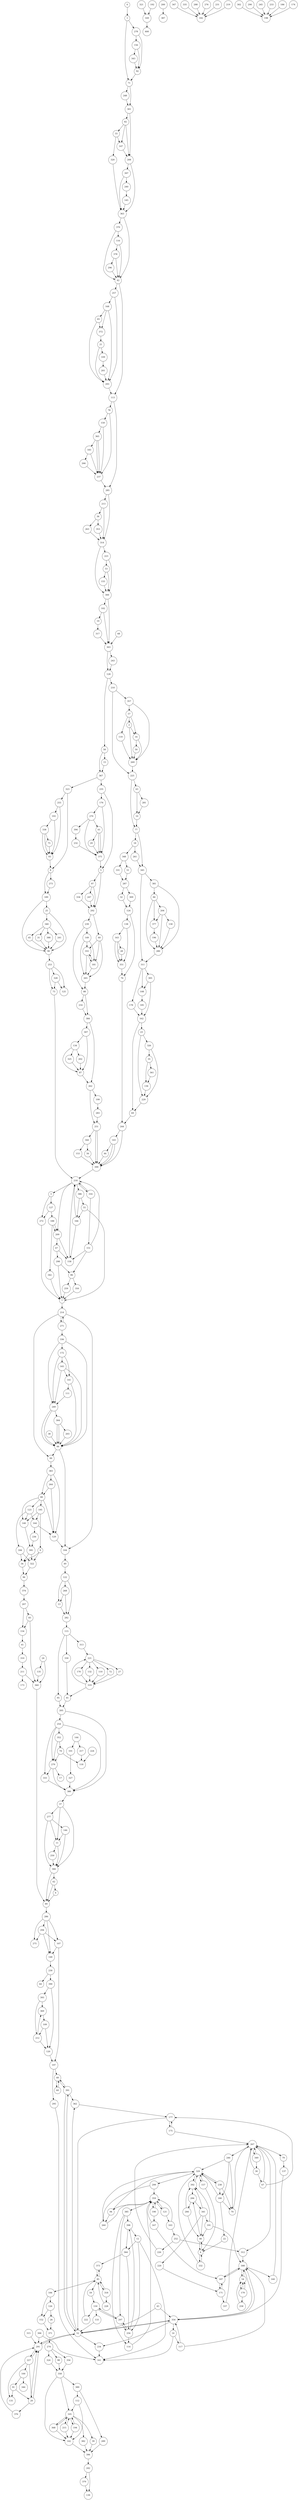 digraph {
  node [shape="circle"]
  "1" [style="fill:yellow"]
  "400" [style="fill:green; stroke:black; stroke-width:1"]
  "399" [style="fill:#DDD; stroke:black; stroke-width:1"]
  "398" [style="fill:#DDD; stroke:black; stroke-width:1"]
  "397" [style="fill:#DDD; stroke:black; stroke-width:1"]
  "396" [style="fill:#DDD; stroke:black; stroke-width:1"]
  "395" [style="fill:#DDD; stroke:black; stroke-width:1"]
  "394" [style="fill:#DDD; stroke:red; stroke-width:3"]
  "393" [style="fill:#DDD; stroke:black; stroke-width:1"]
  "392" [style="fill:#DDD; stroke:black; stroke-width:1"]
  "391" [style="fill:#DDD; stroke:black; stroke-width:1"]
  "390" [style="fill:#DDD; stroke:black; stroke-width:1"]
  "389" [style="fill:#DDD; stroke:purple; stroke-width:3"]
  "388" [style="fill:#DDD; stroke:black; stroke-width:1"]
  "387" [style="fill:orange; stroke:black; stroke-width:1"]
  "386" [style="fill:#DDD; stroke:black; stroke-width:1"]
  "385" [style="fill:#DDD; stroke:black; stroke-width:1"]
  "384" [style="fill:#DDD; stroke:black; stroke-width:1"]
  "383" [style="fill:#DDD; stroke:black; stroke-width:1"]
  "382" [style="fill:#DDD; stroke:black; stroke-width:1"]
  "381" [style="fill:#DDD; stroke:black; stroke-width:1"]
  "380" [style="fill:#DDD; stroke:black; stroke-width:1"]
  "379" [style="fill:#DDD; stroke:black; stroke-width:1"]
  "378" [style="fill:#DDD; stroke:black; stroke-width:1"]
  "377" [style="fill:#DDD; stroke:red; stroke-width:3"]
  "376" [style="fill:#DDD; stroke:black; stroke-width:1"]
  "375" [style="fill:#DDD; stroke:black; stroke-width:1"]
  "374" [style="fill:#DDD; stroke:black; stroke-width:1"]
  "373" [style="fill:#DDD; stroke:black; stroke-width:1"]
  "372" [style="fill:#DDD; stroke:red; stroke-width:3"]
  "371" [style="fill:#DDD; stroke:black; stroke-width:1"]
  "370" [style="fill:#DDD; stroke:black; stroke-width:1"]
  "369" [style="fill:#DDD; stroke:black; stroke-width:1"]
  "368" [style="fill:#DDD; stroke:black; stroke-width:1"]
  "367" [style="fill:#DDD; stroke:black; stroke-width:1"]
  "366" [style="fill:#DDD; stroke:black; stroke-width:1"]
  "365" [style="fill:#DDD; stroke:red; stroke-width:3"]
  "364" [style="fill:#DDD; stroke:black; stroke-width:1"]
  "363" [style="fill:#DDD; stroke:black; stroke-width:1"]
  "362" [style="fill:#DDD; stroke:black; stroke-width:1"]
  "361" [style="fill:#DDD; stroke:black; stroke-width:1"]
  "360" [style="fill:#DDD; stroke:black; stroke-width:1"]
  "359" [style="fill:#DDD; stroke:black; stroke-width:1"]
  "358" [style="fill:#DDD; stroke:black; stroke-width:1"]
  "357" [style="fill:#DDD; stroke:black; stroke-width:1"]
  "356" [style="fill:#DDD; stroke:black; stroke-width:1"]
  "355" [style="fill:#DDD; stroke:black; stroke-width:1"]
  "354" [style="fill:#DDD; stroke:black; stroke-width:1"]
  "353" [style="fill:#DDD; stroke:black; stroke-width:1"]
  "352" [style="fill:#DDD; stroke:black; stroke-width:1"]
  "351" [style="fill:#DDD; stroke:black; stroke-width:1"]
  "350" [style="fill:#DDD; stroke:red; stroke-width:3"]
  "349" [style="fill:#DDD; stroke:black; stroke-width:1"]
  "348" [style="fill:#DDD; stroke:black; stroke-width:1"]
  "347" [style="fill:#DDD; stroke:black; stroke-width:1"]
  "346" [style="fill:orange; stroke:black; stroke-width:1"]
  "345" [style="fill:#DDD; stroke:black; stroke-width:1"]
  "344" [style="fill:#DDD; stroke:black; stroke-width:1"]
  "343" [style="fill:#DDD; stroke:black; stroke-width:1"]
  "342" [style="fill:#DDD; stroke:black; stroke-width:1"]
  "341" [style="fill:#DDD; stroke:black; stroke-width:1"]
  "340" [style="fill:#DDD; stroke:black; stroke-width:1"]
  "339" [style="fill:#DDD; stroke:black; stroke-width:1"]
  "338" [style="fill:#DDD; stroke:red; stroke-width:3"]
  "337" [style="fill:#DDD; stroke:black; stroke-width:1"]
  "336" [style="fill:#DDD; stroke:black; stroke-width:1"]
  "335" [style="fill:#DDD; stroke:black; stroke-width:1"]
  "334" [style="fill:#DDD; stroke:black; stroke-width:1"]
  "333" [style="fill:#DDD; stroke:red; stroke-width:3"]
  "332" [style="fill:#DDD; stroke:black; stroke-width:1"]
  "331" [style="fill:#DDD; stroke:red; stroke-width:3"]
  "330" [style="fill:#DDD; stroke:black; stroke-width:1"]
  "329" [style="fill:#DDD; stroke:black; stroke-width:1"]
  "328" [style="fill:#DDD; stroke:black; stroke-width:1"]
  "327" [style="fill:#DDD; stroke:black; stroke-width:1"]
  "326" [style="fill:#DDD; stroke:black; stroke-width:1"]
  "325" [style="fill:#DDD; stroke:black; stroke-width:1"]
  "324" [style="fill:#DDD; stroke:black; stroke-width:1"]
  "323" [style="fill:#DDD; stroke:black; stroke-width:1"]
  "322" [style="fill:#DDD; stroke:black; stroke-width:1"]
  "321" [style="fill:#DDD; stroke:black; stroke-width:1"]
  "320" [style="fill:#DDD; stroke:black; stroke-width:1"]
  "319" [style="fill:#DDD; stroke:black; stroke-width:1"]
  "318" [style="fill:#DDD; stroke:black; stroke-width:1"]
  "317" [style="fill:#DDD; stroke:black; stroke-width:1"]
  "316" [style="fill:#DDD; stroke:black; stroke-width:1"]
  "315" [style="fill:#DDD; stroke:black; stroke-width:1"]
  "314" [style="fill:#DDD; stroke:black; stroke-width:1"]
  "313" [style="fill:#DDD; stroke:black; stroke-width:1"]
  "312" [style="fill:#DDD; stroke:black; stroke-width:1"]
  "311" [style="fill:#DDD; stroke:black; stroke-width:1"]
  "310" [style="fill:#DDD; stroke:black; stroke-width:1"]
  "309" [style="fill:#DDD; stroke:red; stroke-width:3"]
  "308" [style="fill:#DDD; stroke:black; stroke-width:1"]
  "307" [style="fill:#DDD; stroke:black; stroke-width:1"]
  "306" [style="fill:#DDD; stroke:black; stroke-width:1"]
  "305" [style="fill:#DDD; stroke:purple; stroke-width:3"]
  "304" [style="fill:#DDD; stroke:red; stroke-width:3"]
  "303" [style="fill:#DDD; stroke:black; stroke-width:1"]
  "302" [style="fill:#DDD; stroke:black; stroke-width:1"]
  "301" [style="fill:#DDD; stroke:black; stroke-width:1"]
  "300" [style="fill:#DDD; stroke:black; stroke-width:1"]
  "299" [style="fill:#DDD; stroke:black; stroke-width:1"]
  "298" [style="fill:#DDD; stroke:black; stroke-width:1"]
  "297" [style="fill:#DDD; stroke:black; stroke-width:1"]
  "296" [style="fill:#DDD; stroke:black; stroke-width:1"]
  "295" [style="fill:#DDD; stroke:black; stroke-width:1"]
  "294" [style="fill:#DDD; stroke:black; stroke-width:1"]
  "293" [style="fill:#DDD; stroke:black; stroke-width:1"]
  "292" [style="fill:#DDD; stroke:black; stroke-width:1"]
  "291" [style="fill:#DDD; stroke:black; stroke-width:1"]
  "290" [style="fill:#DDD; stroke:black; stroke-width:1"]
  "289" [style="fill:#DDD; stroke:red; stroke-width:3"]
  "288" [style="fill:#DDD; stroke:black; stroke-width:1"]
  "287" [style="fill:#DDD; stroke:black; stroke-width:1"]
  "286" [style="fill:#DDD; stroke:black; stroke-width:1"]
  "285" [style="fill:#DDD; stroke:black; stroke-width:1"]
  "284" [style="fill:#DDD; stroke:black; stroke-width:1"]
  "283" [style="fill:#DDD; stroke:black; stroke-width:1"]
  "282" [style="fill:#DDD; stroke:red; stroke-width:3"]
  "281" [style="fill:#DDD; stroke:black; stroke-width:1"]
  "280" [style="fill:#DDD; stroke:black; stroke-width:1"]
  "279" [style="fill:#DDD; stroke:black; stroke-width:1"]
  "278" [style="fill:#DDD; stroke:black; stroke-width:1"]
  "277" [style="fill:#DDD; stroke:black; stroke-width:1"]
  "276" [style="fill:#DDD; stroke:black; stroke-width:1"]
  "275" [style="fill:orange; stroke:black; stroke-width:1"]
  "274" [style="fill:#DDD; stroke:black; stroke-width:1"]
  "273" [style="fill:#DDD; stroke:black; stroke-width:1"]
  "272" [style="fill:#DDD; stroke:black; stroke-width:1"]
  "271" [style="fill:#DDD; stroke:black; stroke-width:1"]
  "270" [style="fill:#DDD; stroke:black; stroke-width:1"]
  "269" [style="fill:#DDD; stroke:black; stroke-width:1"]
  "268" [style="fill:#DDD; stroke:black; stroke-width:1"]
  "267" [style="fill:#DDD; stroke:black; stroke-width:1"]
  "266" [style="fill:#DDD; stroke:black; stroke-width:1"]
  "265" [style="fill:#DDD; stroke:black; stroke-width:1"]
  "264" [style="fill:#DDD; stroke:black; stroke-width:1"]
  "263" [style="fill:#DDD; stroke:black; stroke-width:1"]
  "262" [style="fill:#DDD; stroke:black; stroke-width:1"]
  "261" [style="fill:#DDD; stroke:black; stroke-width:1"]
  "260" [style="fill:#DDD; stroke:black; stroke-width:1"]
  "259" [style="fill:#DDD; stroke:black; stroke-width:1"]
  "258" [style="fill:#DDD; stroke:black; stroke-width:1"]
  "257" [style="fill:#DDD; stroke:black; stroke-width:1"]
  "256" [style="fill:#DDD; stroke:black; stroke-width:1"]
  "255" [style="fill:#DDD; stroke:black; stroke-width:1"]
  "254" [style="fill:#DDD; stroke:black; stroke-width:1"]
  "253" [style="fill:#DDD; stroke:black; stroke-width:1"]
  "252" [style="fill:#DDD; stroke:black; stroke-width:1"]
  "251" [style="fill:#DDD; stroke:red; stroke-width:3"]
  "250" [style="fill:#DDD; stroke:black; stroke-width:1"]
  "249" [style="fill:#DDD; stroke:red; stroke-width:3"]
  "248" [style="fill:#DDD; stroke:red; stroke-width:3"]
  "247" [style="fill:#DDD; stroke:black; stroke-width:1"]
  "246" [style="fill:#DDD; stroke:black; stroke-width:1"]
  "245" [style="fill:#DDD; stroke:black; stroke-width:1"]
  "244" [style="fill:#DDD; stroke:black; stroke-width:1"]
  "243" [style="fill:#DDD; stroke:black; stroke-width:1"]
  "242" [style="fill:#DDD; stroke:black; stroke-width:1"]
  "241" [style="fill:#DDD; stroke:black; stroke-width:1"]
  "240" [style="fill:#DDD; stroke:red; stroke-width:3"]
  "239" [style="fill:#DDD; stroke:black; stroke-width:1"]
  "238" [style="fill:#DDD; stroke:black; stroke-width:1"]
  "237" [style="fill:#DDD; stroke:black; stroke-width:1"]
  "236" [style="fill:#DDD; stroke:red; stroke-width:3"]
  "235" [style="fill:#DDD; stroke:black; stroke-width:1"]
  "234" [style="fill:#DDD; stroke:black; stroke-width:1"]
  "233" [style="fill:#DDD; stroke:black; stroke-width:1"]
  "232" [style="fill:#DDD; stroke:black; stroke-width:1"]
  "231" [style="fill:#DDD; stroke:black; stroke-width:1"]
  "230" [style="fill:#DDD; stroke:red; stroke-width:3"]
  "229" [style="fill:#DDD; stroke:black; stroke-width:1"]
  "228" [style="fill:#DDD; stroke:black; stroke-width:1"]
  "227" [style="fill:#DDD; stroke:black; stroke-width:1"]
  "226" [style="fill:#DDD; stroke:black; stroke-width:1"]
  "225" [style="fill:#DDD; stroke:black; stroke-width:1"]
  "224" [style="fill:#DDD; stroke:black; stroke-width:1"]
  "223" [style="fill:#DDD; stroke:black; stroke-width:1"]
  "222" [style="fill:#DDD; stroke:black; stroke-width:1"]
  "221" [style="fill:#DDD; stroke:black; stroke-width:1"]
  "220" [style="fill:#DDD; stroke:black; stroke-width:1"]
  "219" [style="fill:#DDD; stroke:black; stroke-width:1"]
  "218" [style="fill:#DDD; stroke:black; stroke-width:1"]
  "217" [style="fill:#DDD; stroke:black; stroke-width:1"]
  "216" [style="fill:#DDD; stroke:black; stroke-width:1"]
  "215" [style="fill:#DDD; stroke:black; stroke-width:1"]
  "214" [style="fill:#DDD; stroke:black; stroke-width:1"]
  "213" [style="fill:#DDD; stroke:black; stroke-width:1"]
  "212" [style="fill:#DDD; stroke:black; stroke-width:1"]
  "211" [style="fill:#DDD; stroke:black; stroke-width:1"]
  "210" [style="fill:#DDD; stroke:black; stroke-width:1"]
  "209" [style="fill:#DDD; stroke:black; stroke-width:1"]
  "208" [style="fill:#DDD; stroke:black; stroke-width:1"]
  "207" [style="fill:#DDD; stroke:black; stroke-width:1"]
  "206" [style="fill:#DDD; stroke:black; stroke-width:1"]
  "205" [style="fill:#DDD; stroke:black; stroke-width:1"]
  "204" [style="fill:#DDD; stroke:black; stroke-width:1"]
  "203" [style="fill:#DDD; stroke:black; stroke-width:1"]
  "202" [style="fill:#DDD; stroke:black; stroke-width:1"]
  "201" [style="fill:#DDD; stroke:black; stroke-width:1"]
  "200" [style="fill:#DDD; stroke:black; stroke-width:1"]
  "199" [style="fill:#DDD; stroke:red; stroke-width:3"]
  "198" [style="fill:orange; stroke:black; stroke-width:1"]
  "197" [style="fill:#DDD; stroke:black; stroke-width:1"]
  "196" [style="fill:#DDD; stroke:black; stroke-width:1"]
  "195" [style="fill:#DDD; stroke:black; stroke-width:1"]
  "194" [style="fill:#DDD; stroke:black; stroke-width:1"]
  "193" [style="fill:#DDD; stroke:black; stroke-width:1"]
  "192" [style="fill:#DDD; stroke:black; stroke-width:1"]
  "191" [style="fill:#DDD; stroke:black; stroke-width:1"]
  "190" [style="fill:#DDD; stroke:black; stroke-width:1"]
  "189" [style="fill:#DDD; stroke:black; stroke-width:1"]
  "188" [style="fill:#DDD; stroke:red; stroke-width:3"]
  "187" [style="fill:#DDD; stroke:black; stroke-width:1"]
  "186" [style="fill:#DDD; stroke:black; stroke-width:1"]
  "185" [style="fill:#DDD; stroke:black; stroke-width:1"]
  "184" [style="fill:#DDD; stroke:black; stroke-width:1"]
  "183" [style="fill:#DDD; stroke:black; stroke-width:1"]
  "182" [style="fill:orange; stroke:black; stroke-width:1"]
  "181" [style="fill:#DDD; stroke:black; stroke-width:1"]
  "180" [style="fill:#DDD; stroke:black; stroke-width:1"]
  "179" [style="fill:#DDD; stroke:red; stroke-width:3"]
  "178" [style="fill:#DDD; stroke:black; stroke-width:1"]
  "177" [style="fill:#DDD; stroke:black; stroke-width:1"]
  "176" [style="fill:#DDD; stroke:black; stroke-width:1"]
  "175" [style="fill:#DDD; stroke:black; stroke-width:1"]
  "174" [style="fill:#DDD; stroke:black; stroke-width:1"]
  "173" [style="fill:orange; stroke:black; stroke-width:1"]
  "172" [style="fill:#DDD; stroke:black; stroke-width:1"]
  "171" [style="fill:#DDD; stroke:black; stroke-width:1"]
  "170" [style="fill:#DDD; stroke:black; stroke-width:1"]
  "169" [style="fill:#DDD; stroke:black; stroke-width:1"]
  "168" [style="fill:#DDD; stroke:black; stroke-width:1"]
  "167" [style="fill:#DDD; stroke:black; stroke-width:1"]
  "166" [style="fill:#DDD; stroke:black; stroke-width:1"]
  "165" [style="fill:#DDD; stroke:black; stroke-width:1"]
  "164" [style="fill:#DDD; stroke:black; stroke-width:1"]
  "163" [style="fill:#DDD; stroke:red; stroke-width:3"]
  "162" [style="fill:#DDD; stroke:black; stroke-width:1"]
  "161" [style="fill:orange; stroke:red; stroke-width:3"]
  "160" [style="fill:#DDD; stroke:black; stroke-width:1"]
  "159" [style="fill:#DDD; stroke:purple; stroke-width:3"]
  "158" [style="fill:#DDD; stroke:red; stroke-width:3"]
  "157" [style="fill:#DDD; stroke:black; stroke-width:1"]
  "156" [style="fill:#DDD; stroke:black; stroke-width:1"]
  "155" [style="fill:#DDD; stroke:black; stroke-width:1"]
  "154" [style="fill:#DDD; stroke:black; stroke-width:1"]
  "153" [style="fill:#DDD; stroke:black; stroke-width:1"]
  "152" [style="fill:#DDD; stroke:red; stroke-width:3"]
  "151" [style="fill:#DDD; stroke:black; stroke-width:1"]
  "150" [style="fill:#DDD; stroke:black; stroke-width:1"]
  "149" [style="fill:#DDD; stroke:black; stroke-width:1"]
  "148" [style="fill:#DDD; stroke:black; stroke-width:1"]
  "147" [style="fill:#DDD; stroke:black; stroke-width:1"]
  "146" [style="fill:#DDD; stroke:black; stroke-width:1"]
  "145" [style="fill:#DDD; stroke:black; stroke-width:1"]
  "144" [style="fill:#DDD; stroke:purple; stroke-width:3"]
  "143" [style="fill:#DDD; stroke:red; stroke-width:3"]
  "142" [style="fill:#DDD; stroke:red; stroke-width:3"]
  "141" [style="fill:#DDD; stroke:black; stroke-width:1"]
  "140" [style="fill:#DDD; stroke:red; stroke-width:3"]
  "139" [style="fill:orange; stroke:black; stroke-width:1"]
  "138" [style="fill:#DDD; stroke:black; stroke-width:1"]
  "137" [style="fill:#DDD; stroke:black; stroke-width:1"]
  "136" [style="fill:#DDD; stroke:black; stroke-width:1"]
  "135" [style="fill:#DDD; stroke:black; stroke-width:1"]
  "134" [style="fill:#DDD; stroke:black; stroke-width:1"]
  "133" [style="fill:#DDD; stroke:black; stroke-width:1"]
  "132" [style="fill:#DDD; stroke:black; stroke-width:1"]
  "131" [style="fill:orange; stroke:black; stroke-width:1"]
  "130" [style="fill:#DDD; stroke:black; stroke-width:1"]
  "129" [style="fill:#DDD; stroke:black; stroke-width:1"]
  "128" [style="fill:#DDD; stroke:black; stroke-width:1"]
  "127" [style="fill:#DDD; stroke:black; stroke-width:1"]
  "126" [style="fill:#DDD; stroke:black; stroke-width:1"]
  "125" [style="fill:orange; stroke:black; stroke-width:1"]
  "124" [style="fill:#DDD; stroke:black; stroke-width:1"]
  "123" [style="fill:#DDD; stroke:black; stroke-width:1"]
  "122" [style="fill:#DDD; stroke:black; stroke-width:1"]
  "121" [style="fill:#DDD; stroke:black; stroke-width:1"]
  "120" [style="fill:#DDD; stroke:black; stroke-width:1"]
  "119" [style="fill:#DDD; stroke:black; stroke-width:1"]
  "118" [style="fill:orange; stroke:black; stroke-width:1"]
  "117" [style="fill:#DDD; stroke:black; stroke-width:1"]
  "116" [style="fill:#DDD; stroke:red; stroke-width:3"]
  "115" [style="fill:#DDD; stroke:black; stroke-width:1"]
  "114" [style="fill:#DDD; stroke:black; stroke-width:1"]
  "113" [style="fill:#DDD; stroke:black; stroke-width:1"]
  "112" [style="fill:#DDD; stroke:black; stroke-width:1"]
  "111" [style="fill:#DDD; stroke:black; stroke-width:1"]
  "110" [style="fill:#DDD; stroke:black; stroke-width:1"]
  "109" [style="fill:#DDD; stroke:black; stroke-width:1"]
  "108" [style="fill:#DDD; stroke:red; stroke-width:3"]
  "107" [style="fill:#DDD; stroke:black; stroke-width:1"]
  "106" [style="fill:#DDD; stroke:black; stroke-width:1"]
  "105" [style="fill:#DDD; stroke:black; stroke-width:1"]
  "104" [style="fill:#DDD; stroke:black; stroke-width:1"]
  "103" [style="fill:#DDD; stroke:black; stroke-width:1"]
  "102" [style="fill:#DDD; stroke:black; stroke-width:1"]
  "101" [style="fill:#DDD; stroke:black; stroke-width:1"]
  "100" [style="fill:#DDD; stroke:black; stroke-width:1"]
  "99" [style="fill:#DDD; stroke:black; stroke-width:1"]
  "98" [style="fill:#DDD; stroke:black; stroke-width:1"]
  "97" [style="fill:#DDD; stroke:black; stroke-width:1"]
  "96" [style="fill:#DDD; stroke:black; stroke-width:1"]
  "95" [style="fill:#DDD; stroke:black; stroke-width:1"]
  "94" [style="fill:#DDD; stroke:black; stroke-width:1"]
  "93" [style="fill:#DDD; stroke:black; stroke-width:1"]
  "92" [style="fill:#DDD; stroke:black; stroke-width:1"]
  "91" [style="fill:#DDD; stroke:purple; stroke-width:3"]
  "90" [style="fill:#DDD; stroke:black; stroke-width:1"]
  "89" [style="fill:#DDD; stroke:black; stroke-width:1"]
  "88" [style="fill:#DDD; stroke:black; stroke-width:1"]
  "87" [style="fill:#DDD; stroke:black; stroke-width:1"]
  "86" [style="fill:#DDD; stroke:red; stroke-width:3"]
  "85" [style="fill:#DDD; stroke:black; stroke-width:1"]
  "84" [style="fill:#DDD; stroke:black; stroke-width:1"]
  "83" [style="fill:#DDD; stroke:purple; stroke-width:3"]
  "82" [style="fill:#DDD; stroke:purple; stroke-width:3"]
  "81" [style="fill:#DDD; stroke:black; stroke-width:1"]
  "80" [style="fill:#DDD; stroke:black; stroke-width:1"]
  "79" [style="fill:#DDD; stroke:black; stroke-width:1"]
  "78" [style="fill:#DDD; stroke:black; stroke-width:1"]
  "77" [style="fill:#DDD; stroke:black; stroke-width:1"]
  "76" [style="fill:#DDD; stroke:black; stroke-width:1"]
  "75" [style="fill:#DDD; stroke:black; stroke-width:1"]
  "74" [style="fill:#DDD; stroke:purple; stroke-width:3"]
  "73" [style="fill:#DDD; stroke:black; stroke-width:1"]
  "72" [style="fill:#DDD; stroke:black; stroke-width:1"]
  "71" [style="fill:#DDD; stroke:purple; stroke-width:3"]
  "70" [style="fill:#DDD; stroke:black; stroke-width:1"]
  "69" [style="fill:#DDD; stroke:black; stroke-width:1"]
  "68" [style="fill:#DDD; stroke:black; stroke-width:1"]
  "67" [style="fill:#DDD; stroke:black; stroke-width:1"]
  "66" [style="fill:#DDD; stroke:black; stroke-width:1"]
  "65" [style="fill:#DDD; stroke:black; stroke-width:1"]
  "64" [style="fill:orange; stroke:black; stroke-width:1"]
  "63" [style="fill:#DDD; stroke:black; stroke-width:1"]
  "62" [style="fill:#DDD; stroke:black; stroke-width:1"]
  "61" [style="fill:#DDD; stroke:red; stroke-width:3"]
  "60" [style="fill:#DDD; stroke:black; stroke-width:1"]
  "59" [style="fill:#DDD; stroke:black; stroke-width:1"]
  "58" [style="fill:#DDD; stroke:black; stroke-width:1"]
  "57" [style="fill:#DDD; stroke:black; stroke-width:1"]
  "56" [style="fill:#DDD; stroke:black; stroke-width:1"]
  "55" [style="fill:#DDD; stroke:black; stroke-width:1"]
  "54" [style="fill:#DDD; stroke:black; stroke-width:1"]
  "53" [style="fill:#DDD; stroke:black; stroke-width:1"]
  "52" [style="fill:#DDD; stroke:black; stroke-width:1"]
  "51" [style="fill:#DDD; stroke:black; stroke-width:1"]
  "50" [style="fill:#DDD; stroke:black; stroke-width:1"]
  "49" [style="fill:#DDD; stroke:black; stroke-width:1"]
  "48" [style="fill:#DDD; stroke:black; stroke-width:1"]
  "47" [style="fill:#DDD; stroke:black; stroke-width:1"]
  "46" [style="fill:#DDD; stroke:black; stroke-width:1"]
  "45" [style="fill:#DDD; stroke:black; stroke-width:1"]
  "44" [style="fill:#DDD; stroke:black; stroke-width:1"]
  "43" [style="fill:#DDD; stroke:black; stroke-width:1"]
  "42" [style="fill:#DDD; stroke:black; stroke-width:1"]
  "41" [style="fill:#DDD; stroke:red; stroke-width:3"]
  "40" [style="fill:#DDD; stroke:black; stroke-width:1"]
  "39" [style="fill:#DDD; stroke:red; stroke-width:3"]
  "38" [style="fill:#DDD; stroke:black; stroke-width:1"]
  "37" [style="fill:#DDD; stroke:black; stroke-width:1"]
  "36" [style="fill:#DDD; stroke:black; stroke-width:1"]
  "35" [style="fill:#DDD; stroke:black; stroke-width:1"]
  "34" [style="fill:#DDD; stroke:black; stroke-width:1"]
  "33" [style="fill:#DDD; stroke:red; stroke-width:3"]
  "32" [style="fill:#DDD; stroke:black; stroke-width:1"]
  "31" [style="fill:#DDD; stroke:black; stroke-width:1"]
  "30" [style="fill:#DDD; stroke:black; stroke-width:1"]
  "29" [style="fill:#DDD; stroke:black; stroke-width:1"]
  "28" [style="fill:#DDD; stroke:black; stroke-width:1"]
  "27" [style="fill:#DDD; stroke:black; stroke-width:1"]
  "26" [style="fill:#DDD; stroke:black; stroke-width:1"]
  "25" [style="fill:#DDD; stroke:black; stroke-width:1"]
  "24" [style="fill:#DDD; stroke:black; stroke-width:1"]
  "23" [style="fill:#DDD; stroke:black; stroke-width:1"]
  "22" [style="fill:#DDD; stroke:black; stroke-width:1"]
  "21" [style="fill:#DDD; stroke:black; stroke-width:1"]
  "20" [style="fill:#DDD; stroke:red; stroke-width:3"]
  "19" [style="fill:#DDD; stroke:red; stroke-width:3"]
  "18" [style="fill:#DDD; stroke:purple; stroke-width:3"]
  "17" [style="fill:orange; stroke:black; stroke-width:1"]
  "16" [style="fill:#DDD; stroke:red; stroke-width:3"]
  "15" [style="fill:#DDD; stroke:black; stroke-width:1"]
  "14" [style="fill:#DDD; stroke:black; stroke-width:1"]
  "13" [style="fill:#DDD; stroke:black; stroke-width:1"]
  "12" [style="fill:#DDD; stroke:black; stroke-width:1"]
  "11" [style="fill:#DDD; stroke:black; stroke-width:1"]
  "10" [style="fill:#DDD; stroke:black; stroke-width:1"]
  "9" [style="fill:#DDD; stroke:black; stroke-width:1"]
  "8" [style="fill:#DDD; stroke:red; stroke-width:3"]
  "7" [style="fill:#DDD; stroke:black; stroke-width:1"]
  "6" [style="fill:#DDD; stroke:black; stroke-width:1"]
  "5" [style="fill:#DDD; stroke:black; stroke-width:1"]
  "4" [style="fill:#DDD; stroke:black; stroke-width:1"]
  "3" [style="fill:#DDD; stroke:black; stroke-width:1"]
  "2" [style="fill:#DDD; stroke:purple; stroke-width:3"]
  "1" [style="fill:#DDD; stroke:black; stroke-width:1"]
  "0" [style="fill:yellow; stroke:black; stroke-width:1"]
  "0" -> "1"
  "1" -> "278"
  "1" -> "71"
  "2" -> "16"
  "2" -> "269"
  "3" -> "272"
  "3" -> "127"
  "4" -> "46"
  "4" -> "332"
  "5" -> "292"
  "5" -> "97"
  "6" -> "89"
  "7" -> "214"
  "8" -> "189"
  "8" -> "273"
  "9" -> "322"
  "9" -> "34"
  "10" -> "77"
  "11" -> "366"
  "11" -> "250"
  "12" -> "364"
  "12" -> "256"
  "12" -> "161"
  "13" -> "282"
  "14" -> "117"
  "14" -> "161"
  "15" -> "367"
  "16" -> "269"
  "16" -> "50"
  "18" -> "348"
  "18" -> "261"
  "19" -> "317"
  "20" -> "291"
  "20" -> "291"
  "20" -> "376"
  "21" -> "339"
  "21" -> "293"
  "22" -> "4"
  "23" -> "326"
  "23" -> "229"
  "24" -> "135"
  "24" -> "360"
  "25" -> "90"
  "25" -> "340"
  "26" -> "371"
  "27" -> "319"
  "28" -> "351"
  "29" -> "375"
  "30" -> "267"
  "30" -> "67"
  "31" -> "90"
  "32" -> "124"
  "33" -> "147"
  "33" -> "320"
  "34" -> "96"
  "35" -> "136"
  "35" -> "361"
  "36" -> "263"
  "36" -> "353"
  "37" -> "366"
  "37" -> "11"
  "37" -> "277"
  "38" -> "66"
  "39" -> "396"
  "40" -> "355"
  "40" -> "181"
  "40" -> "265"
  "41" -> "310"
  "42" -> "257"
  "42" -> "113"
  "43" -> "354"
  "43" -> "52"
  "44" -> "399"
  "45" -> "90"
  "46" -> "4"
  "46" -> "206"
  "47" -> "158"
  "47" -> "298"
  "48" -> "60"
  "48" -> "391"
  "49" -> "122"
  "50" -> "269"
  "51" -> "287"
  "52" -> "234"
  "52" -> "391"
  "52" -> "354"
  "52" -> "362"
  "52" -> "291"
  "53" -> "300"
  "53" -> "155"
  "54" -> "308"
  "54" -> "179"
  "55" -> "166"
  "55" -> "7"
  "56" -> "399"
  "57" -> "2"
  "57" -> "119"
  "57" -> "16"
  "58" -> "367"
  "58" -> "15"
  "59" -> "150"
  "60" -> "48"
  "61" -> "375"
  "61" -> "375"
  "61" -> "29"
  "62" -> "89"
  "62" -> "6"
  "63" -> "281"
  "63" -> "10"
  "65" -> "372"
  "65" -> "293"
  "66" -> "99"
  "66" -> "104"
  "67" -> "177"
  "67" -> "267"
  "68" -> "303"
  "69" -> "244"
  "70" -> "267"
  "71" -> "248"
  "71" -> "301"
  "72" -> "319"
  "73" -> "218"
  "74" -> "118"
  "74" -> "279"
  "75" -> "93"
  "76" -> "244"
  "77" -> "345"
  "77" -> "18"
  "78" -> "159"
  "78" -> "237"
  "79" -> "137"
  "80" -> "195"
  "80" -> "129"
  "80" -> "123"
  "80" -> "140"
  "81" -> "205"
  "82" -> "208"
  "82" -> "147"
  "82" -> "33"
  "83" -> "360"
  "83" -> "154"
  "84" -> "280"
  "84" -> "204"
  "84" -> "377"
  "85" -> "59"
  "85" -> "373"
  "85" -> "318"
  "85" -> "106"
  "86" -> "259"
  "86" -> "350"
  "87" -> "262"
  "88" -> "216"
  "88" -> "384"
  "89" -> "286"
  "90" -> "253"
  "91" -> "20"
  "91" -> "131"
  "92" -> "71"
  "93" -> "8"
  "94" -> "260"
  "94" -> "329"
  "95" -> "205"
  "96" -> "374"
  "97" -> "334"
  "97" -> "247"
  "97" -> "292"
  "98" -> "358"
  "99" -> "383"
  "100" -> "91"
  "100" -> "346"
  "101" -> "327"
  "102" -> "19"
  "102" -> "303"
  "103" -> "252"
  "103" -> "359"
  "104" -> "49"
  "105" -> "194"
  "105" -> "39"
  "105" -> "215"
  "105" -> "382"
  "105" -> "368"
  "106" -> "152"
  "106" -> "126"
  "107" -> "197"
  "107" -> "148"
  "108" -> "185"
  "109" -> "120"
  "109" -> "212"
  "110" -> "319"
  "111" -> "249"
  "112" -> "142"
  "112" -> "105"
  "113" -> "285"
  "113" -> "78"
  "114" -> "359"
  "115" -> "313"
  "115" -> "95"
  "115" -> "330"
  "116" -> "42"
  "116" -> "378"
  "117" -> "308"
  "117" -> "354"
  "119" -> "269"
  "120" -> "197"
  "121" -> "103"
  "121" -> "359"
  "122" -> "282"
  "122" -> "13"
  "122" -> "268"
  "123" -> "164"
  "123" -> "140"
  "123" -> "184"
  "124" -> "76"
  "124" -> "138"
  "126" -> "26"
  "126" -> "152"
  "127" -> "272"
  "127" -> "188"
  "128" -> "58"
  "128" -> "210"
  "129" -> "104"
  "130" -> "280"
  "132" -> "319"
  "133" -> "52"
  "134" -> "202"
  "134" -> "87"
  "134" -> "325"
  "135" -> "360"
  "136" -> "229"
  "137" -> "354"
  "138" -> "351"
  "138" -> "163"
  "140" -> "395"
  "141" -> "111"
  "141" -> "66"
  "142" -> "396"
  "143" -> "399"
  "143" -> "44"
  "143" -> "399"
  "144" -> "101"
  "144" -> "217"
  "145" -> "363"
  "146" -> "366"
  "146" -> "11"
  "147" -> "208"
  "148" -> "230"
  "149" -> "355"
  "149" -> "181"
  "149" -> "265"
  "150" -> "133"
  "150" -> "297"
  "150" -> "222"
  "151" -> "158"
  "151" -> "86"
  "151" -> "218"
  "152" -> "371"
  "153" -> "399"
  "154" -> "41"
  "155" -> "300"
  "156" -> "92"
  "156" -> "343"
  "157" -> "329"
  "157" -> "4"
  "158" -> "218"
  "159" -> "237"
  "159" -> "365"
  "160" -> "267"
  "162" -> "69"
  "162" -> "23"
  "163" -> "351"
  "163" -> "351"
  "163" -> "28"
  "164" -> "129"
  "164" -> "236"
  "165" -> "249"
  "165" -> "66"
  "165" -> "141"
  "166" -> "158"
  "166" -> "218"
  "167" -> "187"
  "167" -> "359"
  "168" -> "372"
  "168" -> "65"
  "168" -> "293"
  "169" -> "400"
  "170" -> "319"
  "171" -> "337"
  "171" -> "187"
  "172" -> "165"
  "172" -> "249"
  "172" -> "141"
  "174" -> "198"
  "175" -> "177"
  "175" -> "267"
  "176" -> "270"
  "176" -> "375"
  "177" -> "175"
  "177" -> "52"
  "178" -> "162"
  "179" -> "54"
  "179" -> "54"
  "179" -> "258"
  "180" -> "329"
  "180" -> "22"
  "180" -> "70"
  "181" -> "355"
  "181" -> "265"
  "183" -> "237"
  "183" -> "266"
  "184" -> "322"
  "184" -> "34"
  "185" -> "162"
  "186" -> "198"
  "187" -> "308"
  "187" -> "171"
  "188" -> "209"
  "188" -> "209"
  "188" -> "342"
  "189" -> "90"
  "189" -> "25"
  "190" -> "167"
  "190" -> "359"
  "191" -> "308"
  "191" -> "392"
  "191" -> "46"
  "192" -> "169"
  "193" -> "93"
  "193" -> "338"
  "194" -> "142"
  "194" -> "105"
  "195" -> "164"
  "195" -> "9"
  "195" -> "140"
  "196" -> "280"
  "197" -> "295"
  "197" -> "48"
  "199" -> "283"
  "200" -> "387"
  "201" -> "293"
  "202" -> "87"
  "203" -> "66"
  "204" -> "280"
  "204" -> "130"
  "204" -> "377"
  "205" -> "380"
  "205" -> "254"
  "206" -> "284"
  "206" -> "341"
  "207" -> "83"
  "207" -> "154"
  "208" -> "397"
  "208" -> "363"
  "209" -> "158"
  "209" -> "47"
  "210" -> "357"
  "210" -> "225"
  "211" -> "173"
  "211" -> "360"
  "212" -> "120"
  "212" -> "369"
  "213" -> "36"
  "213" -> "314"
  "214" -> "99"
  "214" -> "271"
  "214" -> "104"
  "215" -> "142"
  "215" -> "105"
  "216" -> "384"
  "217" -> "118"
  "218" -> "209"
  "218" -> "3"
  "218" -> "316"
  "218" -> "386"
  "219" -> "182"
  "220" -> "171"
  "221" -> "170"
  "221" -> "132"
  "221" -> "27"
  "221" -> "72"
  "221" -> "110"
  "222" -> "85"
  "223" -> "300"
  "223" -> "53"
  "224" -> "118"
  "225" -> "77"
  "225" -> "63"
  "226" -> "267"
  "227" -> "131"
  "227" -> "20"
  "227" -> "100"
  "227" -> "291"
  "228" -> "85"
  "229" -> "69"
  "230" -> "390"
  "230" -> "64"
  "231" -> "182"
  "232" -> "375"
  "233" -> "198"
  "234" -> "161"
  "235" -> "176"
  "235" -> "5"
  "236" -> "395"
  "237" -> "285"
  "238" -> "180"
  "238" -> "329"
  "238" -> "70"
  "239" -> "88"
  "239" -> "149"
  "240" -> "145"
  "241" -> "90"
  "242" -> "379"
  "242" -> "139"
  "243" -> "128"
  "244" -> "399"
  "244" -> "143"
  "245" -> "198"
  "246" -> "180"
  "246" -> "329"
  "246" -> "70"
  "247" -> "292"
  "248" -> "301"
  "249" -> "66"
  "249" -> "304"
  "249" -> "66"
  "250" -> "366"
  "251" -> "399"
  "251" -> "344"
  "251" -> "399"
  "252" -> "312"
  "252" -> "226"
  "253" -> "328"
  "253" -> "73"
  "253" -> "125"
  "254" -> "380"
  "254" -> "279"
  "254" -> "352"
  "254" -> "333"
  "255" -> "93"
  "255" -> "193"
  "256" -> "297"
  "256" -> "398"
  "256" -> "114"
  "257" -> "168"
  "257" -> "293"
  "258" -> "54"
  "259" -> "7"
  "260" -> "329"
  "260" -> "359"
  "261" -> "345"
  "262" -> "251"
  "262" -> "199"
  "263" -> "314"
  "264" -> "129"
  "264" -> "80"
  "265" -> "88"
  "266" -> "237"
  "267" -> "312"
  "267" -> "246"
  "267" -> "349"
  "267" -> "79"
  "268" -> "13"
  "268" -> "282"
  "269" -> "225"
  "270" -> "61"
  "270" -> "375"
  "270" -> "394"
  "271" -> "214"
  "271" -> "336"
  "272" -> "7"
  "273" -> "189"
  "274" -> "356"
  "274" -> "324"
  "274" -> "98"
  "276" -> "182"
  "277" -> "146"
  "277" -> "366"
  "277" -> "11"
  "278" -> "92"
  "278" -> "156"
  "279" -> "380"
  "279" -> "333"
  "279" -> "17"
  "280" -> "311"
  "281" -> "10"
  "282" -> "115"
  "283" -> "251"
  "284" -> "46"
  "284" -> "392"
  "285" -> "213"
  "285" -> "314"
  "286" -> "294"
  "286" -> "275"
  "286" -> "148"
  "286" -> "107"
  "287" -> "32"
  "287" -> "309"
  "288" -> "182"
  "289" -> "396"
  "290" -> "198"
  "291" -> "227"
  "291" -> "52"
  "292" -> "239"
  "292" -> "40"
  "293" -> "113"
  "294" -> "275"
  "294" -> "148"
  "294" -> "107"
  "295" -> "161"
  "296" -> "42"
  "297" -> "150"
  "297" -> "256"
  "298" -> "86"
  "298" -> "7"
  "299" -> "260"
  "299" -> "359"
  "300" -> "102"
  "300" -> "303"
  "301" -> "82"
  "301" -> "208"
  "302" -> "198"
  "303" -> "128"
  "303" -> "243"
  "304" -> "66"
  "304" -> "203"
  "304" -> "66"
  "305" -> "162"
  "305" -> "108"
  "306" -> "161"
  "306" -> "291"
  "307" -> "87"
  "307" -> "134"
  "308" -> "54"
  "308" -> "354"
  "308" -> "160"
  "308" -> "187"
  "309" -> "124"
  "310" -> "211"
  "311" -> "108"
  "311" -> "305"
  "311" -> "178"
  "312" -> "308"
  "313" -> "221"
  "314" -> "300"
  "314" -> "223"
  "315" -> "291"
  "316" -> "151"
  "316" -> "218"
  "317" -> "303"
  "318" -> "228"
  "318" -> "85"
  "319" -> "81"
  "319" -> "221"
  "320" -> "363"
  "321" -> "169"
  "322" -> "96"
  "323" -> "8"
  "323" -> "255"
  "324" -> "358"
  "325" -> "87"
  "326" -> "229"
  "326" -> "35"
  "327" -> "380"
  "328" -> "73"
  "328" -> "125"
  "329" -> "392"
  "329" -> "238"
  "329" -> "157"
  "329" -> "299"
  "330" -> "81"
  "331" -> "287"
  "332" -> "329"
  "332" -> "4"
  "333" -> "380"
  "334" -> "292"
  "335" -> "182"
  "336" -> "249"
  "336" -> "172"
  "336" -> "66"
  "337" -> "267"
  "338" -> "93"
  "338" -> "75"
  "338" -> "93"
  "339" -> "201"
  "340" -> "388"
  "340" -> "31"
  "340" -> "45"
  "340" -> "241"
  "341" -> "46"
  "341" -> "392"
  "341" -> "191"
  "341" -> "220"
  "342" -> "7"
  "343" -> "92"
  "344" -> "153"
  "344" -> "56"
  "345" -> "381"
  "345" -> "311"
  "347" -> "182"
  "348" -> "51"
  "348" -> "331"
  "349" -> "30"
  "349" -> "267"
  "350" -> "7"
  "351" -> "76"
  "352" -> "279"
  "352" -> "74"
  "353" -> "314"
  "354" -> "308"
  "354" -> "234"
  "354" -> "14"
  "354" -> "52"
  "355" -> "181"
  "355" -> "265"
  "356" -> "358"
  "357" -> "269"
  "357" -> "57"
  "358" -> "389"
  "358" -> "142"
  "358" -> "105"
  "359" -> "121"
  "359" -> "385"
  "359" -> "190"
  "359" -> "94"
  "360" -> "89"
  "361" -> "136"
  "362" -> "177"
  "363" -> "370"
  "363" -> "42"
  "364" -> "373"
  "364" -> "256"
  "365" -> "237"
  "365" -> "183"
  "365" -> "237"
  "366" -> "62"
  "366" -> "89"
  "367" -> "235"
  "367" -> "323"
  "368" -> "142"
  "368" -> "105"
  "369" -> "109"
  "370" -> "116"
  "370" -> "42"
  "371" -> "274"
  "372" -> "21"
  "373" -> "85"
  "374" -> "207"
  "375" -> "5"
  "376" -> "291"
  "377" -> "196"
  "378" -> "296"
  "378" -> "42"
  "379" -> "139"
  "380" -> "37"
  "381" -> "280"
  "381" -> "84"
  "382" -> "396"
  "383" -> "129"
  "383" -> "80"
  "383" -> "264"
  "384" -> "262"
  "384" -> "307"
  "385" -> "114"
  "385" -> "398"
  "385" -> "297"
  "386" -> "55"
  "386" -> "166"
  "388" -> "90"
  "389" -> "112"
  "389" -> "289"
  "390" -> "120"
  "390" -> "393"
  "391" -> "362"
  "391" -> "48"
  "391" -> "52"
  "392" -> "329"
  "392" -> "206"
  "393" -> "212"
  "393" -> "369"
  "394" -> "232"
  "395" -> "322"
  "395" -> "34"
  "396" -> "242"
  "397" -> "240"
  "397" -> "363"
  "398" -> "364"
  "398" -> "12"
  "399" -> "218"
}